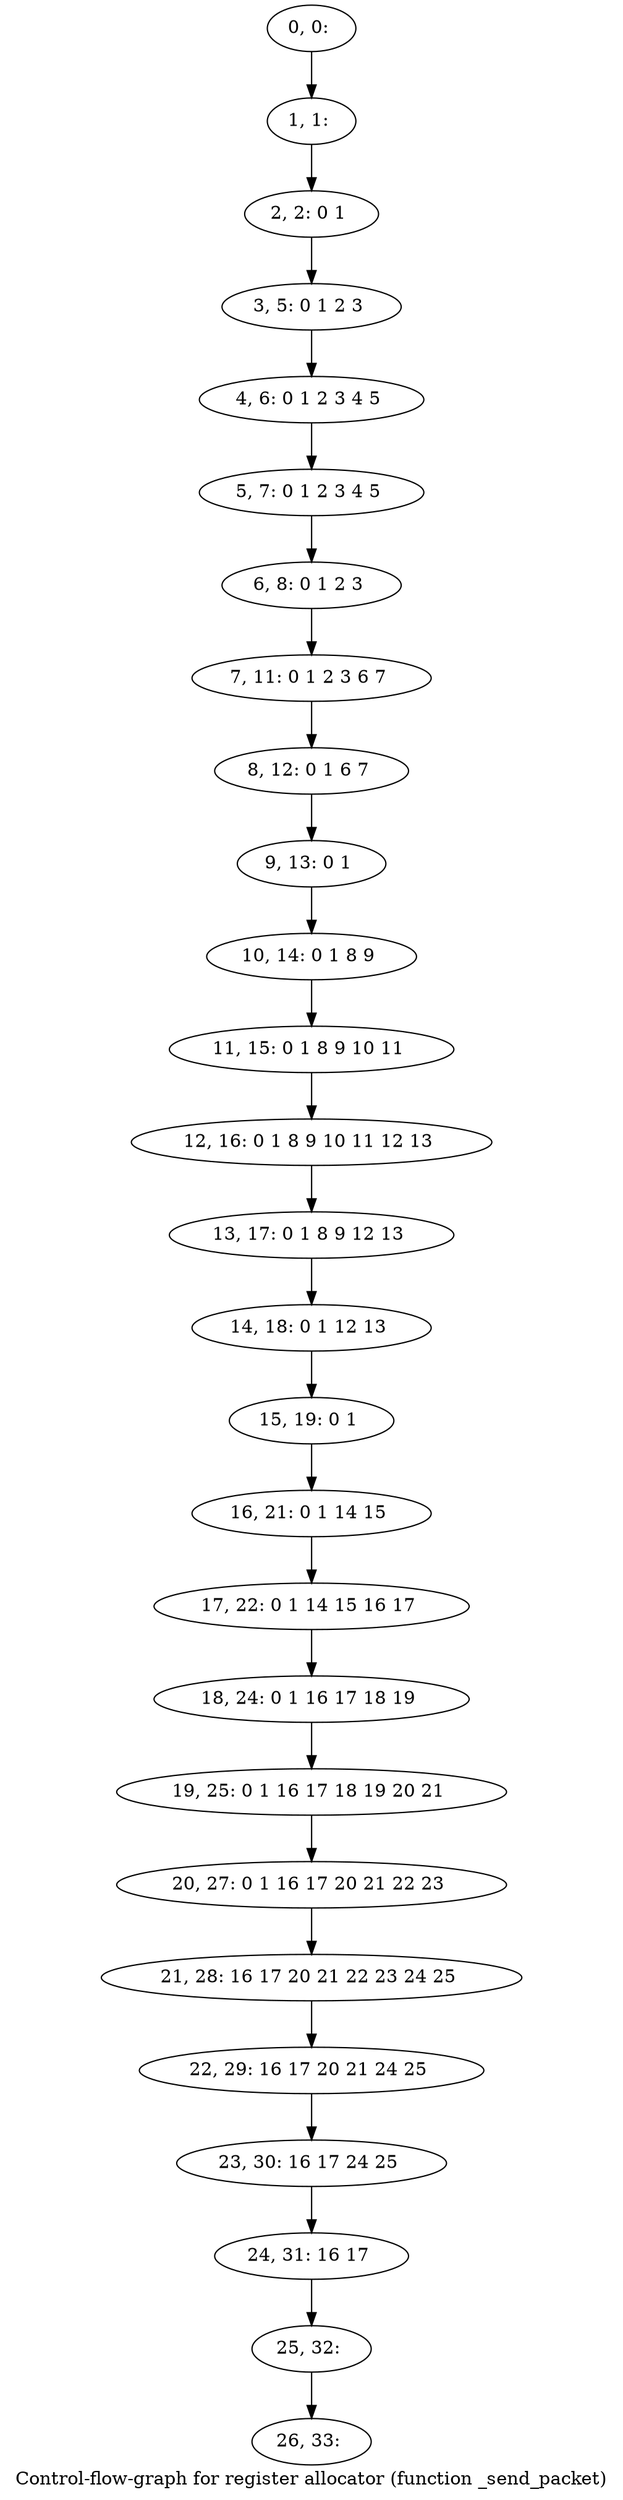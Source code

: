 digraph G {
graph [label="Control-flow-graph for register allocator (function _send_packet)"]
0[label="0, 0: "];
1[label="1, 1: "];
2[label="2, 2: 0 1 "];
3[label="3, 5: 0 1 2 3 "];
4[label="4, 6: 0 1 2 3 4 5 "];
5[label="5, 7: 0 1 2 3 4 5 "];
6[label="6, 8: 0 1 2 3 "];
7[label="7, 11: 0 1 2 3 6 7 "];
8[label="8, 12: 0 1 6 7 "];
9[label="9, 13: 0 1 "];
10[label="10, 14: 0 1 8 9 "];
11[label="11, 15: 0 1 8 9 10 11 "];
12[label="12, 16: 0 1 8 9 10 11 12 13 "];
13[label="13, 17: 0 1 8 9 12 13 "];
14[label="14, 18: 0 1 12 13 "];
15[label="15, 19: 0 1 "];
16[label="16, 21: 0 1 14 15 "];
17[label="17, 22: 0 1 14 15 16 17 "];
18[label="18, 24: 0 1 16 17 18 19 "];
19[label="19, 25: 0 1 16 17 18 19 20 21 "];
20[label="20, 27: 0 1 16 17 20 21 22 23 "];
21[label="21, 28: 16 17 20 21 22 23 24 25 "];
22[label="22, 29: 16 17 20 21 24 25 "];
23[label="23, 30: 16 17 24 25 "];
24[label="24, 31: 16 17 "];
25[label="25, 32: "];
26[label="26, 33: "];
0->1 ;
1->2 ;
2->3 ;
3->4 ;
4->5 ;
5->6 ;
6->7 ;
7->8 ;
8->9 ;
9->10 ;
10->11 ;
11->12 ;
12->13 ;
13->14 ;
14->15 ;
15->16 ;
16->17 ;
17->18 ;
18->19 ;
19->20 ;
20->21 ;
21->22 ;
22->23 ;
23->24 ;
24->25 ;
25->26 ;
}
